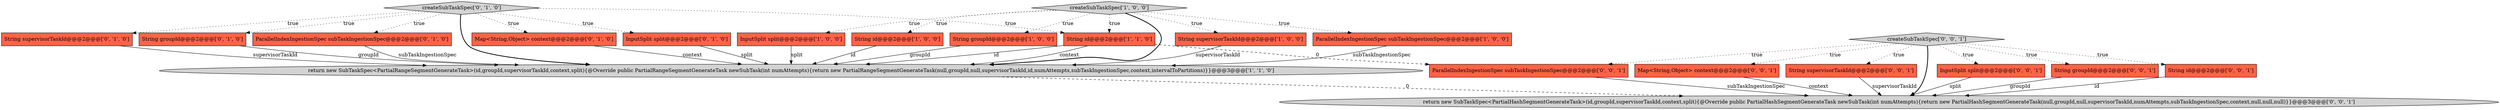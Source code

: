 digraph {
16 [style = filled, label = "return new SubTaskSpec<PartialHashSegmentGenerateTask>(id,groupId,supervisorTaskId,context,split){@Override public PartialHashSegmentGenerateTask newSubTask(int numAttempts){return new PartialHashSegmentGenerateTask(null,groupId,null,supervisorTaskId,numAttempts,subTaskIngestionSpec,context,null,null,null)}}@@@3@@@['0', '0', '1']", fillcolor = lightgray, shape = ellipse image = "AAA0AAABBB3BBB"];
2 [style = filled, label = "String groupId@@@2@@@['1', '0', '0']", fillcolor = tomato, shape = box image = "AAA0AAABBB1BBB"];
0 [style = filled, label = "return new SubTaskSpec<PartialRangeSegmentGenerateTask>(id,groupId,supervisorTaskId,context,split){@Override public PartialRangeSegmentGenerateTask newSubTask(int numAttempts){return new PartialRangeSegmentGenerateTask(null,groupId,null,supervisorTaskId,id,numAttempts,subTaskIngestionSpec,context,intervalToPartitions)}}@@@3@@@['1', '1', '0']", fillcolor = lightgray, shape = ellipse image = "AAA0AAABBB1BBB"];
20 [style = filled, label = "ParallelIndexIngestionSpec subTaskIngestionSpec@@@2@@@['0', '0', '1']", fillcolor = tomato, shape = box image = "AAA0AAABBB3BBB"];
15 [style = filled, label = "Map<String,Object> context@@@2@@@['0', '0', '1']", fillcolor = tomato, shape = box image = "AAA0AAABBB3BBB"];
18 [style = filled, label = "String supervisorTaskId@@@2@@@['0', '0', '1']", fillcolor = tomato, shape = box image = "AAA0AAABBB3BBB"];
21 [style = filled, label = "createSubTaskSpec['0', '0', '1']", fillcolor = lightgray, shape = diamond image = "AAA0AAABBB3BBB"];
1 [style = filled, label = "createSubTaskSpec['1', '0', '0']", fillcolor = lightgray, shape = diamond image = "AAA0AAABBB1BBB"];
6 [style = filled, label = "String supervisorTaskId@@@2@@@['1', '0', '0']", fillcolor = tomato, shape = box image = "AAA0AAABBB1BBB"];
4 [style = filled, label = "InputSplit split@@@2@@@['1', '0', '0']", fillcolor = tomato, shape = box image = "AAA0AAABBB1BBB"];
9 [style = filled, label = "String supervisorTaskId@@@2@@@['0', '1', '0']", fillcolor = tomato, shape = box image = "AAA0AAABBB2BBB"];
11 [style = filled, label = "InputSplit split@@@2@@@['0', '1', '0']", fillcolor = tomato, shape = box image = "AAA0AAABBB2BBB"];
10 [style = filled, label = "String groupId@@@2@@@['0', '1', '0']", fillcolor = tomato, shape = box image = "AAA0AAABBB2BBB"];
13 [style = filled, label = "ParallelIndexIngestionSpec subTaskIngestionSpec@@@2@@@['0', '1', '0']", fillcolor = tomato, shape = box image = "AAA0AAABBB2BBB"];
3 [style = filled, label = "ParallelIndexIngestionSpec subTaskIngestionSpec@@@2@@@['1', '0', '0']", fillcolor = tomato, shape = box image = "AAA0AAABBB1BBB"];
5 [style = filled, label = "String id@@@2@@@['1', '0', '0']", fillcolor = tomato, shape = box image = "AAA0AAABBB1BBB"];
19 [style = filled, label = "InputSplit split@@@2@@@['0', '0', '1']", fillcolor = tomato, shape = box image = "AAA0AAABBB3BBB"];
7 [style = filled, label = "String id@@@2@@@['1', '1', '0']", fillcolor = tomato, shape = box image = "AAA0AAABBB1BBB"];
8 [style = filled, label = "createSubTaskSpec['0', '1', '0']", fillcolor = lightgray, shape = diamond image = "AAA0AAABBB2BBB"];
14 [style = filled, label = "String groupId@@@2@@@['0', '0', '1']", fillcolor = tomato, shape = box image = "AAA0AAABBB3BBB"];
17 [style = filled, label = "String id@@@2@@@['0', '0', '1']", fillcolor = tomato, shape = box image = "AAA0AAABBB3BBB"];
12 [style = filled, label = "Map<String,Object> context@@@2@@@['0', '1', '0']", fillcolor = tomato, shape = box image = "AAA0AAABBB2BBB"];
8->10 [style = dotted, label="true"];
8->11 [style = dotted, label="true"];
11->0 [style = solid, label="split"];
19->16 [style = solid, label="split"];
8->0 [style = bold, label=""];
10->0 [style = solid, label="groupId"];
3->0 [style = solid, label="subTaskIngestionSpec"];
21->18 [style = dotted, label="true"];
7->20 [style = dashed, label="0"];
21->16 [style = bold, label=""];
1->7 [style = dotted, label="true"];
2->0 [style = solid, label="groupId"];
21->17 [style = dotted, label="true"];
7->0 [style = solid, label="context"];
1->6 [style = dotted, label="true"];
8->7 [style = dotted, label="true"];
21->20 [style = dotted, label="true"];
21->15 [style = dotted, label="true"];
17->16 [style = solid, label="id"];
0->16 [style = dashed, label="0"];
1->3 [style = dotted, label="true"];
7->0 [style = solid, label="id"];
1->5 [style = dotted, label="true"];
20->16 [style = solid, label="subTaskIngestionSpec"];
21->19 [style = dotted, label="true"];
18->16 [style = solid, label="supervisorTaskId"];
13->0 [style = solid, label="subTaskIngestionSpec"];
1->2 [style = dotted, label="true"];
14->16 [style = solid, label="groupId"];
4->0 [style = solid, label="split"];
15->16 [style = solid, label="context"];
21->14 [style = dotted, label="true"];
9->0 [style = solid, label="supervisorTaskId"];
6->0 [style = solid, label="supervisorTaskId"];
12->0 [style = solid, label="context"];
1->4 [style = dotted, label="true"];
8->12 [style = dotted, label="true"];
5->0 [style = solid, label="id"];
1->0 [style = bold, label=""];
8->13 [style = dotted, label="true"];
8->9 [style = dotted, label="true"];
}
